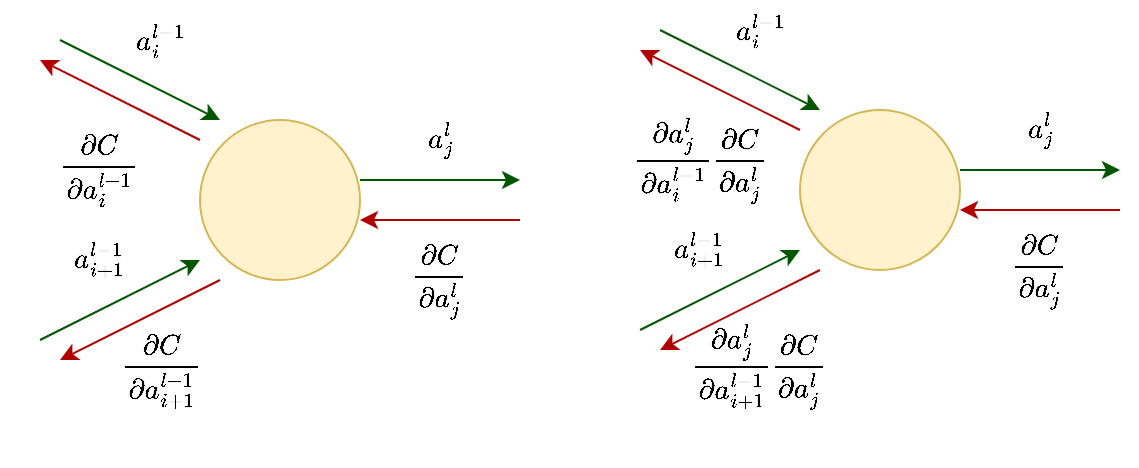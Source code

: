 <mxfile version="12.6.5" type="device"><diagram id="3iIcorvSgb4sRI61AYNv" name="Page-1"><mxGraphModel dx="787" dy="662" grid="1" gridSize="10" guides="1" tooltips="1" connect="1" arrows="1" fold="1" page="1" pageScale="1" pageWidth="850" pageHeight="1100" math="1" shadow="0"><root><mxCell id="0"/><mxCell id="1" parent="0"/><mxCell id="mmMjZxsCA5bhdsSI0eIC-1" value="" style="ellipse;whiteSpace=wrap;html=1;aspect=fixed;fillColor=#fff2cc;strokeColor=#d6b656;" vertex="1" parent="1"><mxGeometry x="160" y="130" width="80" height="80" as="geometry"/></mxCell><mxCell id="mmMjZxsCA5bhdsSI0eIC-4" value="$$a^l_j$$" style="text;html=1;strokeColor=none;fillColor=none;align=center;verticalAlign=middle;whiteSpace=wrap;rounded=0;" vertex="1" parent="1"><mxGeometry x="260" y="130" width="40" height="20" as="geometry"/></mxCell><mxCell id="mmMjZxsCA5bhdsSI0eIC-5" value="" style="endArrow=classic;html=1;fillColor=#008a00;strokeColor=#005700;" edge="1" parent="1"><mxGeometry width="50" height="50" relative="1" as="geometry"><mxPoint x="240" y="160" as="sourcePoint"/><mxPoint x="320" y="160" as="targetPoint"/></mxGeometry></mxCell><mxCell id="mmMjZxsCA5bhdsSI0eIC-6" value="" style="endArrow=classic;html=1;fillColor=#e51400;strokeColor=#B20000;" edge="1" parent="1"><mxGeometry width="50" height="50" relative="1" as="geometry"><mxPoint x="160" y="140" as="sourcePoint"/><mxPoint x="80" y="100" as="targetPoint"/></mxGeometry></mxCell><mxCell id="mmMjZxsCA5bhdsSI0eIC-7" value="" style="endArrow=classic;html=1;fillColor=#008a00;strokeColor=#005700;" edge="1" parent="1"><mxGeometry width="50" height="50" relative="1" as="geometry"><mxPoint x="90" y="90" as="sourcePoint"/><mxPoint x="170" y="130" as="targetPoint"/></mxGeometry></mxCell><mxCell id="mmMjZxsCA5bhdsSI0eIC-8" value="$$&lt;br&gt;\frac{\partial C}{\partial a^l_j}&lt;br&gt;$$" style="text;html=1;strokeColor=none;fillColor=none;align=center;verticalAlign=middle;whiteSpace=wrap;rounded=0;" vertex="1" parent="1"><mxGeometry x="260" y="200" width="40" height="20" as="geometry"/></mxCell><mxCell id="mmMjZxsCA5bhdsSI0eIC-9" value="" style="endArrow=classic;html=1;fillColor=#e51400;strokeColor=#B20000;" edge="1" parent="1"><mxGeometry width="50" height="50" relative="1" as="geometry"><mxPoint x="320" y="180" as="sourcePoint"/><mxPoint x="240" y="180" as="targetPoint"/></mxGeometry></mxCell><mxCell id="mmMjZxsCA5bhdsSI0eIC-10" value="" style="endArrow=classic;html=1;fillColor=#008a00;strokeColor=#005700;" edge="1" parent="1"><mxGeometry width="50" height="50" relative="1" as="geometry"><mxPoint x="80" y="240" as="sourcePoint"/><mxPoint x="160" y="200" as="targetPoint"/></mxGeometry></mxCell><mxCell id="mmMjZxsCA5bhdsSI0eIC-11" value="$$a^{l-1}_i$$" style="text;html=1;strokeColor=none;fillColor=none;align=center;verticalAlign=middle;whiteSpace=wrap;rounded=0;" vertex="1" parent="1"><mxGeometry x="120" y="80" width="40" height="20" as="geometry"/></mxCell><mxCell id="mmMjZxsCA5bhdsSI0eIC-13" value="" style="endArrow=classic;html=1;fillColor=#e51400;strokeColor=#B20000;" edge="1" parent="1"><mxGeometry width="50" height="50" relative="1" as="geometry"><mxPoint x="170" y="210" as="sourcePoint"/><mxPoint x="90" y="250" as="targetPoint"/></mxGeometry></mxCell><mxCell id="mmMjZxsCA5bhdsSI0eIC-14" value="$$&lt;br&gt;\frac{\partial C}{\partial a^{l-1}_{i}}&lt;br&gt;$$" style="text;html=1;strokeColor=none;fillColor=none;align=center;verticalAlign=middle;whiteSpace=wrap;rounded=0;" vertex="1" parent="1"><mxGeometry x="60" y="120" width="100" height="70" as="geometry"/></mxCell><mxCell id="mmMjZxsCA5bhdsSI0eIC-15" value="$$&lt;br&gt;\frac{\partial C}{\partial a^{l-1}_{i+1}}&lt;br&gt;$$" style="text;html=1;strokeColor=none;fillColor=none;align=center;verticalAlign=middle;whiteSpace=wrap;rounded=0;" vertex="1" parent="1"><mxGeometry x="92.5" y="220" width="95" height="70" as="geometry"/></mxCell><mxCell id="mmMjZxsCA5bhdsSI0eIC-16" value="$$a^{l-1}_{i+1}$$" style="text;html=1;strokeColor=none;fillColor=none;align=center;verticalAlign=middle;whiteSpace=wrap;rounded=0;" vertex="1" parent="1"><mxGeometry x="90" y="190" width="40" height="20" as="geometry"/></mxCell><mxCell id="mmMjZxsCA5bhdsSI0eIC-17" value="" style="ellipse;whiteSpace=wrap;html=1;aspect=fixed;fillColor=#fff2cc;strokeColor=#d6b656;" vertex="1" parent="1"><mxGeometry x="460" y="125" width="80" height="80" as="geometry"/></mxCell><mxCell id="mmMjZxsCA5bhdsSI0eIC-18" value="$$a^l_j$$" style="text;html=1;strokeColor=none;fillColor=none;align=center;verticalAlign=middle;whiteSpace=wrap;rounded=0;" vertex="1" parent="1"><mxGeometry x="560" y="125" width="40" height="20" as="geometry"/></mxCell><mxCell id="mmMjZxsCA5bhdsSI0eIC-19" value="" style="endArrow=classic;html=1;fillColor=#008a00;strokeColor=#005700;" edge="1" parent="1"><mxGeometry width="50" height="50" relative="1" as="geometry"><mxPoint x="540" y="155" as="sourcePoint"/><mxPoint x="620" y="155" as="targetPoint"/></mxGeometry></mxCell><mxCell id="mmMjZxsCA5bhdsSI0eIC-20" value="" style="endArrow=classic;html=1;fillColor=#e51400;strokeColor=#B20000;" edge="1" parent="1"><mxGeometry width="50" height="50" relative="1" as="geometry"><mxPoint x="460" y="135" as="sourcePoint"/><mxPoint x="380" y="95" as="targetPoint"/></mxGeometry></mxCell><mxCell id="mmMjZxsCA5bhdsSI0eIC-21" value="" style="endArrow=classic;html=1;fillColor=#008a00;strokeColor=#005700;" edge="1" parent="1"><mxGeometry width="50" height="50" relative="1" as="geometry"><mxPoint x="390" y="85" as="sourcePoint"/><mxPoint x="470" y="125" as="targetPoint"/></mxGeometry></mxCell><mxCell id="mmMjZxsCA5bhdsSI0eIC-22" value="$$&lt;br&gt;\frac{\partial C}{\partial a^l_j}&lt;br&gt;$$" style="text;html=1;strokeColor=none;fillColor=none;align=center;verticalAlign=middle;whiteSpace=wrap;rounded=0;" vertex="1" parent="1"><mxGeometry x="560" y="195" width="40" height="20" as="geometry"/></mxCell><mxCell id="mmMjZxsCA5bhdsSI0eIC-23" value="" style="endArrow=classic;html=1;fillColor=#e51400;strokeColor=#B20000;" edge="1" parent="1"><mxGeometry width="50" height="50" relative="1" as="geometry"><mxPoint x="620" y="175" as="sourcePoint"/><mxPoint x="540" y="175" as="targetPoint"/></mxGeometry></mxCell><mxCell id="mmMjZxsCA5bhdsSI0eIC-24" value="" style="endArrow=classic;html=1;fillColor=#008a00;strokeColor=#005700;" edge="1" parent="1"><mxGeometry width="50" height="50" relative="1" as="geometry"><mxPoint x="380" y="235" as="sourcePoint"/><mxPoint x="460" y="195" as="targetPoint"/></mxGeometry></mxCell><mxCell id="mmMjZxsCA5bhdsSI0eIC-25" value="$$a^{l-1}_i$$" style="text;html=1;strokeColor=none;fillColor=none;align=center;verticalAlign=middle;whiteSpace=wrap;rounded=0;" vertex="1" parent="1"><mxGeometry x="420" y="75" width="40" height="20" as="geometry"/></mxCell><mxCell id="mmMjZxsCA5bhdsSI0eIC-26" value="" style="endArrow=classic;html=1;fillColor=#e51400;strokeColor=#B20000;" edge="1" parent="1"><mxGeometry width="50" height="50" relative="1" as="geometry"><mxPoint x="470" y="205" as="sourcePoint"/><mxPoint x="390" y="245" as="targetPoint"/></mxGeometry></mxCell><mxCell id="mmMjZxsCA5bhdsSI0eIC-28" value="$$&lt;br&gt;\frac{\partial a^l_j}{\partial a^{l-1}_{i+1}} \frac{\partial C}{\partial a^l_j}&lt;br&gt;$$" style="text;html=1;strokeColor=none;fillColor=none;align=center;verticalAlign=middle;whiteSpace=wrap;rounded=0;" vertex="1" parent="1"><mxGeometry x="390" y="210" width="100" height="85" as="geometry"/></mxCell><mxCell id="mmMjZxsCA5bhdsSI0eIC-29" value="$$a^{l-1}_{i+1}$$" style="text;html=1;strokeColor=none;fillColor=none;align=center;verticalAlign=middle;whiteSpace=wrap;rounded=0;" vertex="1" parent="1"><mxGeometry x="390" y="185" width="40" height="20" as="geometry"/></mxCell><mxCell id="mmMjZxsCA5bhdsSI0eIC-30" value="$$&lt;br&gt;\frac{\partial a^l_j}{\partial a^{l-1}_{i}} \frac{\partial C}{\partial a^l_j}&lt;br&gt;$$" style="text;html=1;strokeColor=none;fillColor=none;align=center;verticalAlign=middle;whiteSpace=wrap;rounded=0;" vertex="1" parent="1"><mxGeometry x="360" y="110" width="100" height="80" as="geometry"/></mxCell></root></mxGraphModel></diagram></mxfile>